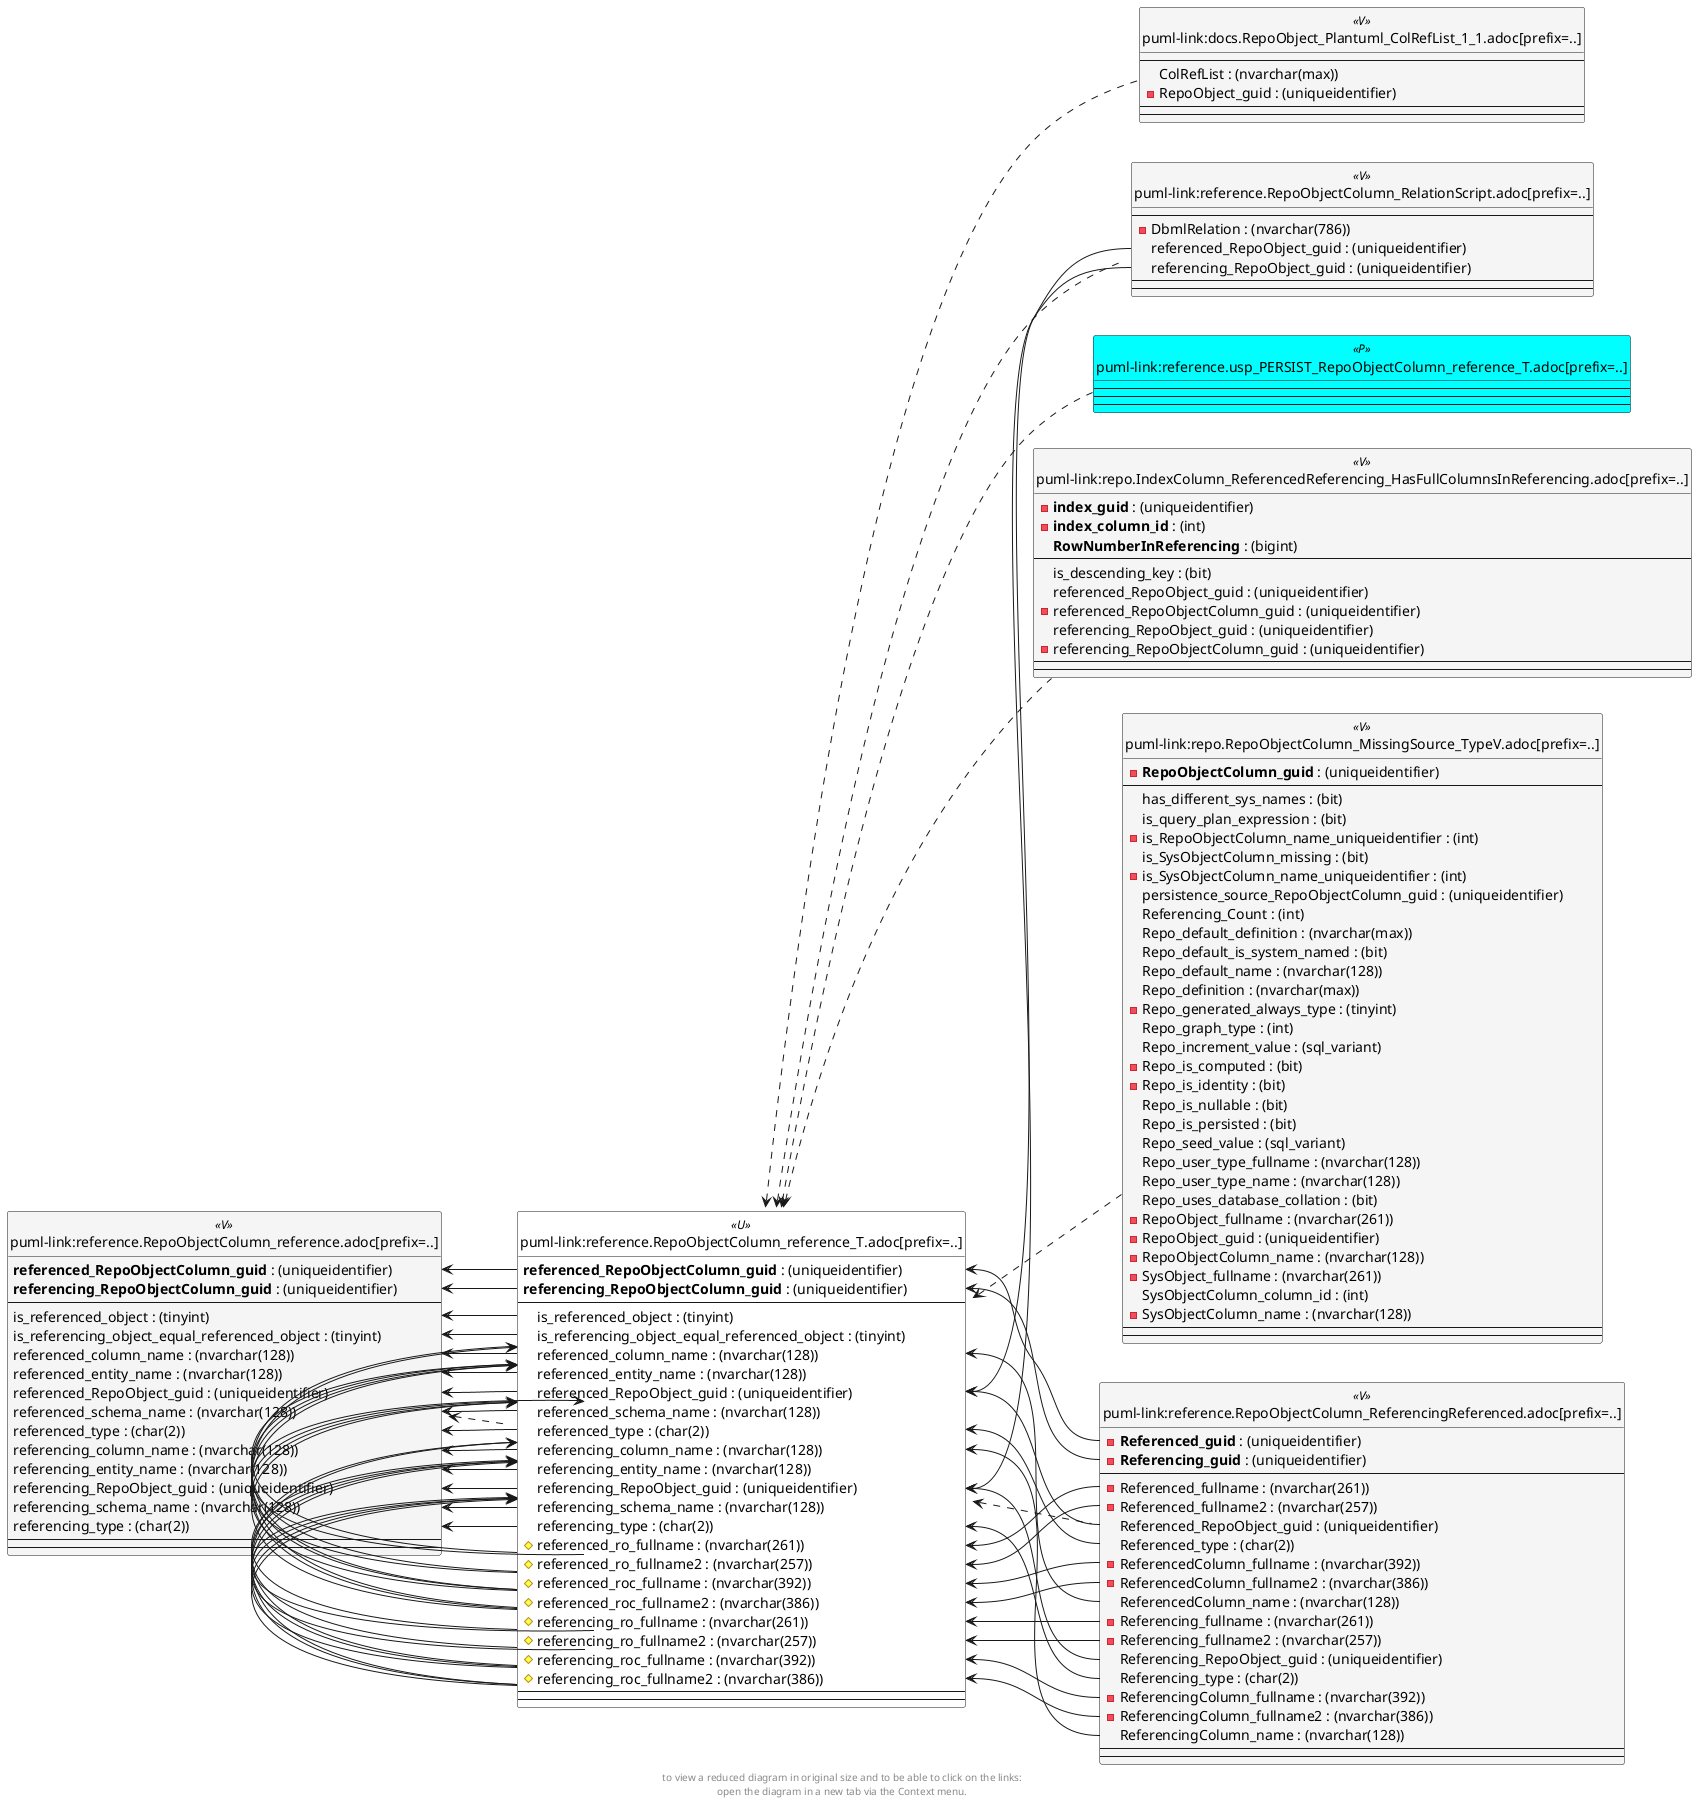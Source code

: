 @startuml
left to right direction
'top to bottom direction
hide circle
'avoide "." issues:
set namespaceSeparator none


skinparam class {
  BackgroundColor White
  BackgroundColor<<FN>> Yellow
  BackgroundColor<<FS>> Yellow
  BackgroundColor<<FT>> LightGray
  BackgroundColor<<IF>> Yellow
  BackgroundColor<<IS>> Yellow
  BackgroundColor<<P>> Aqua
  BackgroundColor<<PC>> Aqua
  BackgroundColor<<SN>> Yellow
  BackgroundColor<<SO>> SlateBlue
  BackgroundColor<<TF>> LightGray
  BackgroundColor<<TR>> Tomato
  BackgroundColor<<U>> White
  BackgroundColor<<V>> WhiteSmoke
  BackgroundColor<<X>> Aqua
}


entity "puml-link:docs.RepoObject_Plantuml_ColRefList_1_1.adoc[prefix=..]" as docs.RepoObject_Plantuml_ColRefList_1_1 << V >> {
  --
  ColRefList : (nvarchar(max))
  - RepoObject_guid : (uniqueidentifier)
  --
  --
}

entity "puml-link:reference.RepoObjectColumn_reference.adoc[prefix=..]" as reference.RepoObjectColumn_reference << V >> {
  **referenced_RepoObjectColumn_guid** : (uniqueidentifier)
  **referencing_RepoObjectColumn_guid** : (uniqueidentifier)
  --
  is_referenced_object : (tinyint)
  is_referencing_object_equal_referenced_object : (tinyint)
  referenced_column_name : (nvarchar(128))
  referenced_entity_name : (nvarchar(128))
  referenced_RepoObject_guid : (uniqueidentifier)
  referenced_schema_name : (nvarchar(128))
  referenced_type : (char(2))
  referencing_column_name : (nvarchar(128))
  referencing_entity_name : (nvarchar(128))
  referencing_RepoObject_guid : (uniqueidentifier)
  referencing_schema_name : (nvarchar(128))
  referencing_type : (char(2))
  --
  --
}

entity "puml-link:reference.RepoObjectColumn_reference_T.adoc[prefix=..]" as reference.RepoObjectColumn_reference_T << U >> {
  **referenced_RepoObjectColumn_guid** : (uniqueidentifier)
  **referencing_RepoObjectColumn_guid** : (uniqueidentifier)
  --
  is_referenced_object : (tinyint)
  is_referencing_object_equal_referenced_object : (tinyint)
  referenced_column_name : (nvarchar(128))
  referenced_entity_name : (nvarchar(128))
  referenced_RepoObject_guid : (uniqueidentifier)
  referenced_schema_name : (nvarchar(128))
  referenced_type : (char(2))
  referencing_column_name : (nvarchar(128))
  referencing_entity_name : (nvarchar(128))
  referencing_RepoObject_guid : (uniqueidentifier)
  referencing_schema_name : (nvarchar(128))
  referencing_type : (char(2))
  # referenced_ro_fullname : (nvarchar(261))
  # referenced_ro_fullname2 : (nvarchar(257))
  # referenced_roc_fullname : (nvarchar(392))
  # referenced_roc_fullname2 : (nvarchar(386))
  # referencing_ro_fullname : (nvarchar(261))
  # referencing_ro_fullname2 : (nvarchar(257))
  # referencing_roc_fullname : (nvarchar(392))
  # referencing_roc_fullname2 : (nvarchar(386))
  --
  --
}

entity "puml-link:reference.RepoObjectColumn_ReferencingReferenced.adoc[prefix=..]" as reference.RepoObjectColumn_ReferencingReferenced << V >> {
  - **Referenced_guid** : (uniqueidentifier)
  - **Referencing_guid** : (uniqueidentifier)
  --
  - Referenced_fullname : (nvarchar(261))
  - Referenced_fullname2 : (nvarchar(257))
  Referenced_RepoObject_guid : (uniqueidentifier)
  Referenced_type : (char(2))
  - ReferencedColumn_fullname : (nvarchar(392))
  - ReferencedColumn_fullname2 : (nvarchar(386))
  ReferencedColumn_name : (nvarchar(128))
  - Referencing_fullname : (nvarchar(261))
  - Referencing_fullname2 : (nvarchar(257))
  Referencing_RepoObject_guid : (uniqueidentifier)
  Referencing_type : (char(2))
  - ReferencingColumn_fullname : (nvarchar(392))
  - ReferencingColumn_fullname2 : (nvarchar(386))
  ReferencingColumn_name : (nvarchar(128))
  --
  --
}

entity "puml-link:reference.RepoObjectColumn_RelationScript.adoc[prefix=..]" as reference.RepoObjectColumn_RelationScript << V >> {
  --
  - DbmlRelation : (nvarchar(786))
  referenced_RepoObject_guid : (uniqueidentifier)
  referencing_RepoObject_guid : (uniqueidentifier)
  --
  --
}

entity "puml-link:reference.usp_PERSIST_RepoObjectColumn_reference_T.adoc[prefix=..]" as reference.usp_PERSIST_RepoObjectColumn_reference_T << P >> {
  --
  --
  --
}

entity "puml-link:repo.IndexColumn_ReferencedReferencing_HasFullColumnsInReferencing.adoc[prefix=..]" as repo.IndexColumn_ReferencedReferencing_HasFullColumnsInReferencing << V >> {
  - **index_guid** : (uniqueidentifier)
  - **index_column_id** : (int)
  **RowNumberInReferencing** : (bigint)
  --
  is_descending_key : (bit)
  referenced_RepoObject_guid : (uniqueidentifier)
  - referenced_RepoObjectColumn_guid : (uniqueidentifier)
  referencing_RepoObject_guid : (uniqueidentifier)
  - referencing_RepoObjectColumn_guid : (uniqueidentifier)
  --
  --
}

entity "puml-link:repo.RepoObjectColumn_MissingSource_TypeV.adoc[prefix=..]" as repo.RepoObjectColumn_MissingSource_TypeV << V >> {
  - **RepoObjectColumn_guid** : (uniqueidentifier)
  --
  has_different_sys_names : (bit)
  is_query_plan_expression : (bit)
  - is_RepoObjectColumn_name_uniqueidentifier : (int)
  is_SysObjectColumn_missing : (bit)
  - is_SysObjectColumn_name_uniqueidentifier : (int)
  persistence_source_RepoObjectColumn_guid : (uniqueidentifier)
  Referencing_Count : (int)
  Repo_default_definition : (nvarchar(max))
  Repo_default_is_system_named : (bit)
  Repo_default_name : (nvarchar(128))
  Repo_definition : (nvarchar(max))
  - Repo_generated_always_type : (tinyint)
  Repo_graph_type : (int)
  Repo_increment_value : (sql_variant)
  - Repo_is_computed : (bit)
  - Repo_is_identity : (bit)
  Repo_is_nullable : (bit)
  Repo_is_persisted : (bit)
  Repo_seed_value : (sql_variant)
  Repo_user_type_fullname : (nvarchar(128))
  Repo_user_type_name : (nvarchar(128))
  Repo_uses_database_collation : (bit)
  - RepoObject_fullname : (nvarchar(261))
  - RepoObject_guid : (uniqueidentifier)
  - RepoObjectColumn_name : (nvarchar(128))
  - SysObject_fullname : (nvarchar(261))
  SysObjectColumn_column_id : (int)
  - SysObjectColumn_name : (nvarchar(128))
  --
  --
}

reference.RepoObjectColumn_reference <.. reference.RepoObjectColumn_reference_T
reference.RepoObjectColumn_reference_T <.. repo.IndexColumn_ReferencedReferencing_HasFullColumnsInReferencing
reference.RepoObjectColumn_reference_T <.. reference.RepoObjectColumn_RelationScript
reference.RepoObjectColumn_reference_T <.. repo.RepoObjectColumn_MissingSource_TypeV
reference.RepoObjectColumn_reference_T <.. reference.RepoObjectColumn_ReferencingReferenced
reference.RepoObjectColumn_reference_T <.. reference.usp_PERSIST_RepoObjectColumn_reference_T
reference.RepoObjectColumn_reference_T <.. docs.RepoObject_Plantuml_ColRefList_1_1
reference.RepoObjectColumn_reference::is_referenced_object <-- reference.RepoObjectColumn_reference_T::is_referenced_object
reference.RepoObjectColumn_reference::is_referencing_object_equal_referenced_object <-- reference.RepoObjectColumn_reference_T::is_referencing_object_equal_referenced_object
reference.RepoObjectColumn_reference::referenced_column_name <-- reference.RepoObjectColumn_reference_T::referenced_column_name
reference.RepoObjectColumn_reference::referenced_entity_name <-- reference.RepoObjectColumn_reference_T::referenced_entity_name
reference.RepoObjectColumn_reference::referenced_RepoObject_guid <-- reference.RepoObjectColumn_reference_T::referenced_RepoObject_guid
reference.RepoObjectColumn_reference::referenced_RepoObjectColumn_guid <-- reference.RepoObjectColumn_reference_T::referenced_RepoObjectColumn_guid
reference.RepoObjectColumn_reference::referenced_schema_name <-- reference.RepoObjectColumn_reference_T::referenced_schema_name
reference.RepoObjectColumn_reference::referenced_type <-- reference.RepoObjectColumn_reference_T::referenced_type
reference.RepoObjectColumn_reference::referencing_column_name <-- reference.RepoObjectColumn_reference_T::referencing_column_name
reference.RepoObjectColumn_reference::referencing_entity_name <-- reference.RepoObjectColumn_reference_T::referencing_entity_name
reference.RepoObjectColumn_reference::referencing_RepoObject_guid <-- reference.RepoObjectColumn_reference_T::referencing_RepoObject_guid
reference.RepoObjectColumn_reference::referencing_RepoObjectColumn_guid <-- reference.RepoObjectColumn_reference_T::referencing_RepoObjectColumn_guid
reference.RepoObjectColumn_reference::referencing_schema_name <-- reference.RepoObjectColumn_reference_T::referencing_schema_name
reference.RepoObjectColumn_reference::referencing_type <-- reference.RepoObjectColumn_reference_T::referencing_type
reference.RepoObjectColumn_reference_T::referenced_column_name <-- reference.RepoObjectColumn_ReferencingReferenced::ReferencedColumn_name
reference.RepoObjectColumn_reference_T::referenced_column_name <-- reference.RepoObjectColumn_reference_T::referenced_roc_fullname
reference.RepoObjectColumn_reference_T::referenced_column_name <-- reference.RepoObjectColumn_reference_T::referenced_roc_fullname2
reference.RepoObjectColumn_reference_T::referenced_entity_name <-- reference.RepoObjectColumn_reference_T::referenced_ro_fullname
reference.RepoObjectColumn_reference_T::referenced_entity_name <-- reference.RepoObjectColumn_reference_T::referenced_ro_fullname2
reference.RepoObjectColumn_reference_T::referenced_entity_name <-- reference.RepoObjectColumn_reference_T::referenced_roc_fullname
reference.RepoObjectColumn_reference_T::referenced_entity_name <-- reference.RepoObjectColumn_reference_T::referenced_roc_fullname2
reference.RepoObjectColumn_reference_T::referenced_RepoObject_guid <-- reference.RepoObjectColumn_ReferencingReferenced::Referenced_RepoObject_guid
reference.RepoObjectColumn_reference_T::referenced_RepoObject_guid <-- reference.RepoObjectColumn_RelationScript::referenced_RepoObject_guid
reference.RepoObjectColumn_reference_T::referenced_RepoObjectColumn_guid <-- reference.RepoObjectColumn_ReferencingReferenced::Referenced_guid
reference.RepoObjectColumn_reference_T::referenced_ro_fullname <-- reference.RepoObjectColumn_ReferencingReferenced::Referenced_fullname
reference.RepoObjectColumn_reference_T::referenced_ro_fullname2 <-- reference.RepoObjectColumn_ReferencingReferenced::Referenced_fullname2
reference.RepoObjectColumn_reference_T::referenced_roc_fullname <-- reference.RepoObjectColumn_ReferencingReferenced::ReferencedColumn_fullname
reference.RepoObjectColumn_reference_T::referenced_roc_fullname2 <-- reference.RepoObjectColumn_ReferencingReferenced::ReferencedColumn_fullname2
reference.RepoObjectColumn_reference_T::referenced_schema_name <-- reference.RepoObjectColumn_reference_T::referenced_ro_fullname
reference.RepoObjectColumn_reference_T::referenced_schema_name <-- reference.RepoObjectColumn_reference_T::referenced_ro_fullname2
reference.RepoObjectColumn_reference_T::referenced_schema_name <-- reference.RepoObjectColumn_reference_T::referenced_roc_fullname
reference.RepoObjectColumn_reference_T::referenced_schema_name <-- reference.RepoObjectColumn_reference_T::referenced_roc_fullname2
reference.RepoObjectColumn_reference_T::referenced_type <-- reference.RepoObjectColumn_ReferencingReferenced::Referenced_type
reference.RepoObjectColumn_reference_T::referencing_column_name <-- reference.RepoObjectColumn_ReferencingReferenced::ReferencingColumn_name
reference.RepoObjectColumn_reference_T::referencing_column_name <-- reference.RepoObjectColumn_reference_T::referencing_roc_fullname
reference.RepoObjectColumn_reference_T::referencing_column_name <-- reference.RepoObjectColumn_reference_T::referencing_roc_fullname2
reference.RepoObjectColumn_reference_T::referencing_entity_name <-- reference.RepoObjectColumn_reference_T::referencing_ro_fullname
reference.RepoObjectColumn_reference_T::referencing_entity_name <-- reference.RepoObjectColumn_reference_T::referencing_ro_fullname2
reference.RepoObjectColumn_reference_T::referencing_entity_name <-- reference.RepoObjectColumn_reference_T::referencing_roc_fullname
reference.RepoObjectColumn_reference_T::referencing_entity_name <-- reference.RepoObjectColumn_reference_T::referencing_roc_fullname2
reference.RepoObjectColumn_reference_T::referencing_RepoObject_guid <-- reference.RepoObjectColumn_ReferencingReferenced::Referencing_RepoObject_guid
reference.RepoObjectColumn_reference_T::referencing_RepoObject_guid <-- reference.RepoObjectColumn_RelationScript::referencing_RepoObject_guid
reference.RepoObjectColumn_reference_T::referencing_RepoObjectColumn_guid <-- reference.RepoObjectColumn_ReferencingReferenced::Referencing_guid
reference.RepoObjectColumn_reference_T::referencing_ro_fullname <-- reference.RepoObjectColumn_ReferencingReferenced::Referencing_fullname
reference.RepoObjectColumn_reference_T::referencing_ro_fullname2 <-- reference.RepoObjectColumn_ReferencingReferenced::Referencing_fullname2
reference.RepoObjectColumn_reference_T::referencing_roc_fullname <-- reference.RepoObjectColumn_ReferencingReferenced::ReferencingColumn_fullname
reference.RepoObjectColumn_reference_T::referencing_roc_fullname2 <-- reference.RepoObjectColumn_ReferencingReferenced::ReferencingColumn_fullname2
reference.RepoObjectColumn_reference_T::referencing_schema_name <-- reference.RepoObjectColumn_reference_T::referencing_ro_fullname
reference.RepoObjectColumn_reference_T::referencing_schema_name <-- reference.RepoObjectColumn_reference_T::referencing_ro_fullname2
reference.RepoObjectColumn_reference_T::referencing_schema_name <-- reference.RepoObjectColumn_reference_T::referencing_roc_fullname
reference.RepoObjectColumn_reference_T::referencing_schema_name <-- reference.RepoObjectColumn_reference_T::referencing_roc_fullname2
reference.RepoObjectColumn_reference_T::referencing_type <-- reference.RepoObjectColumn_ReferencingReferenced::Referencing_type
footer
to view a reduced diagram in original size and to be able to click on the links:
open the diagram in a new tab via the Context menu.
end footer

@enduml

